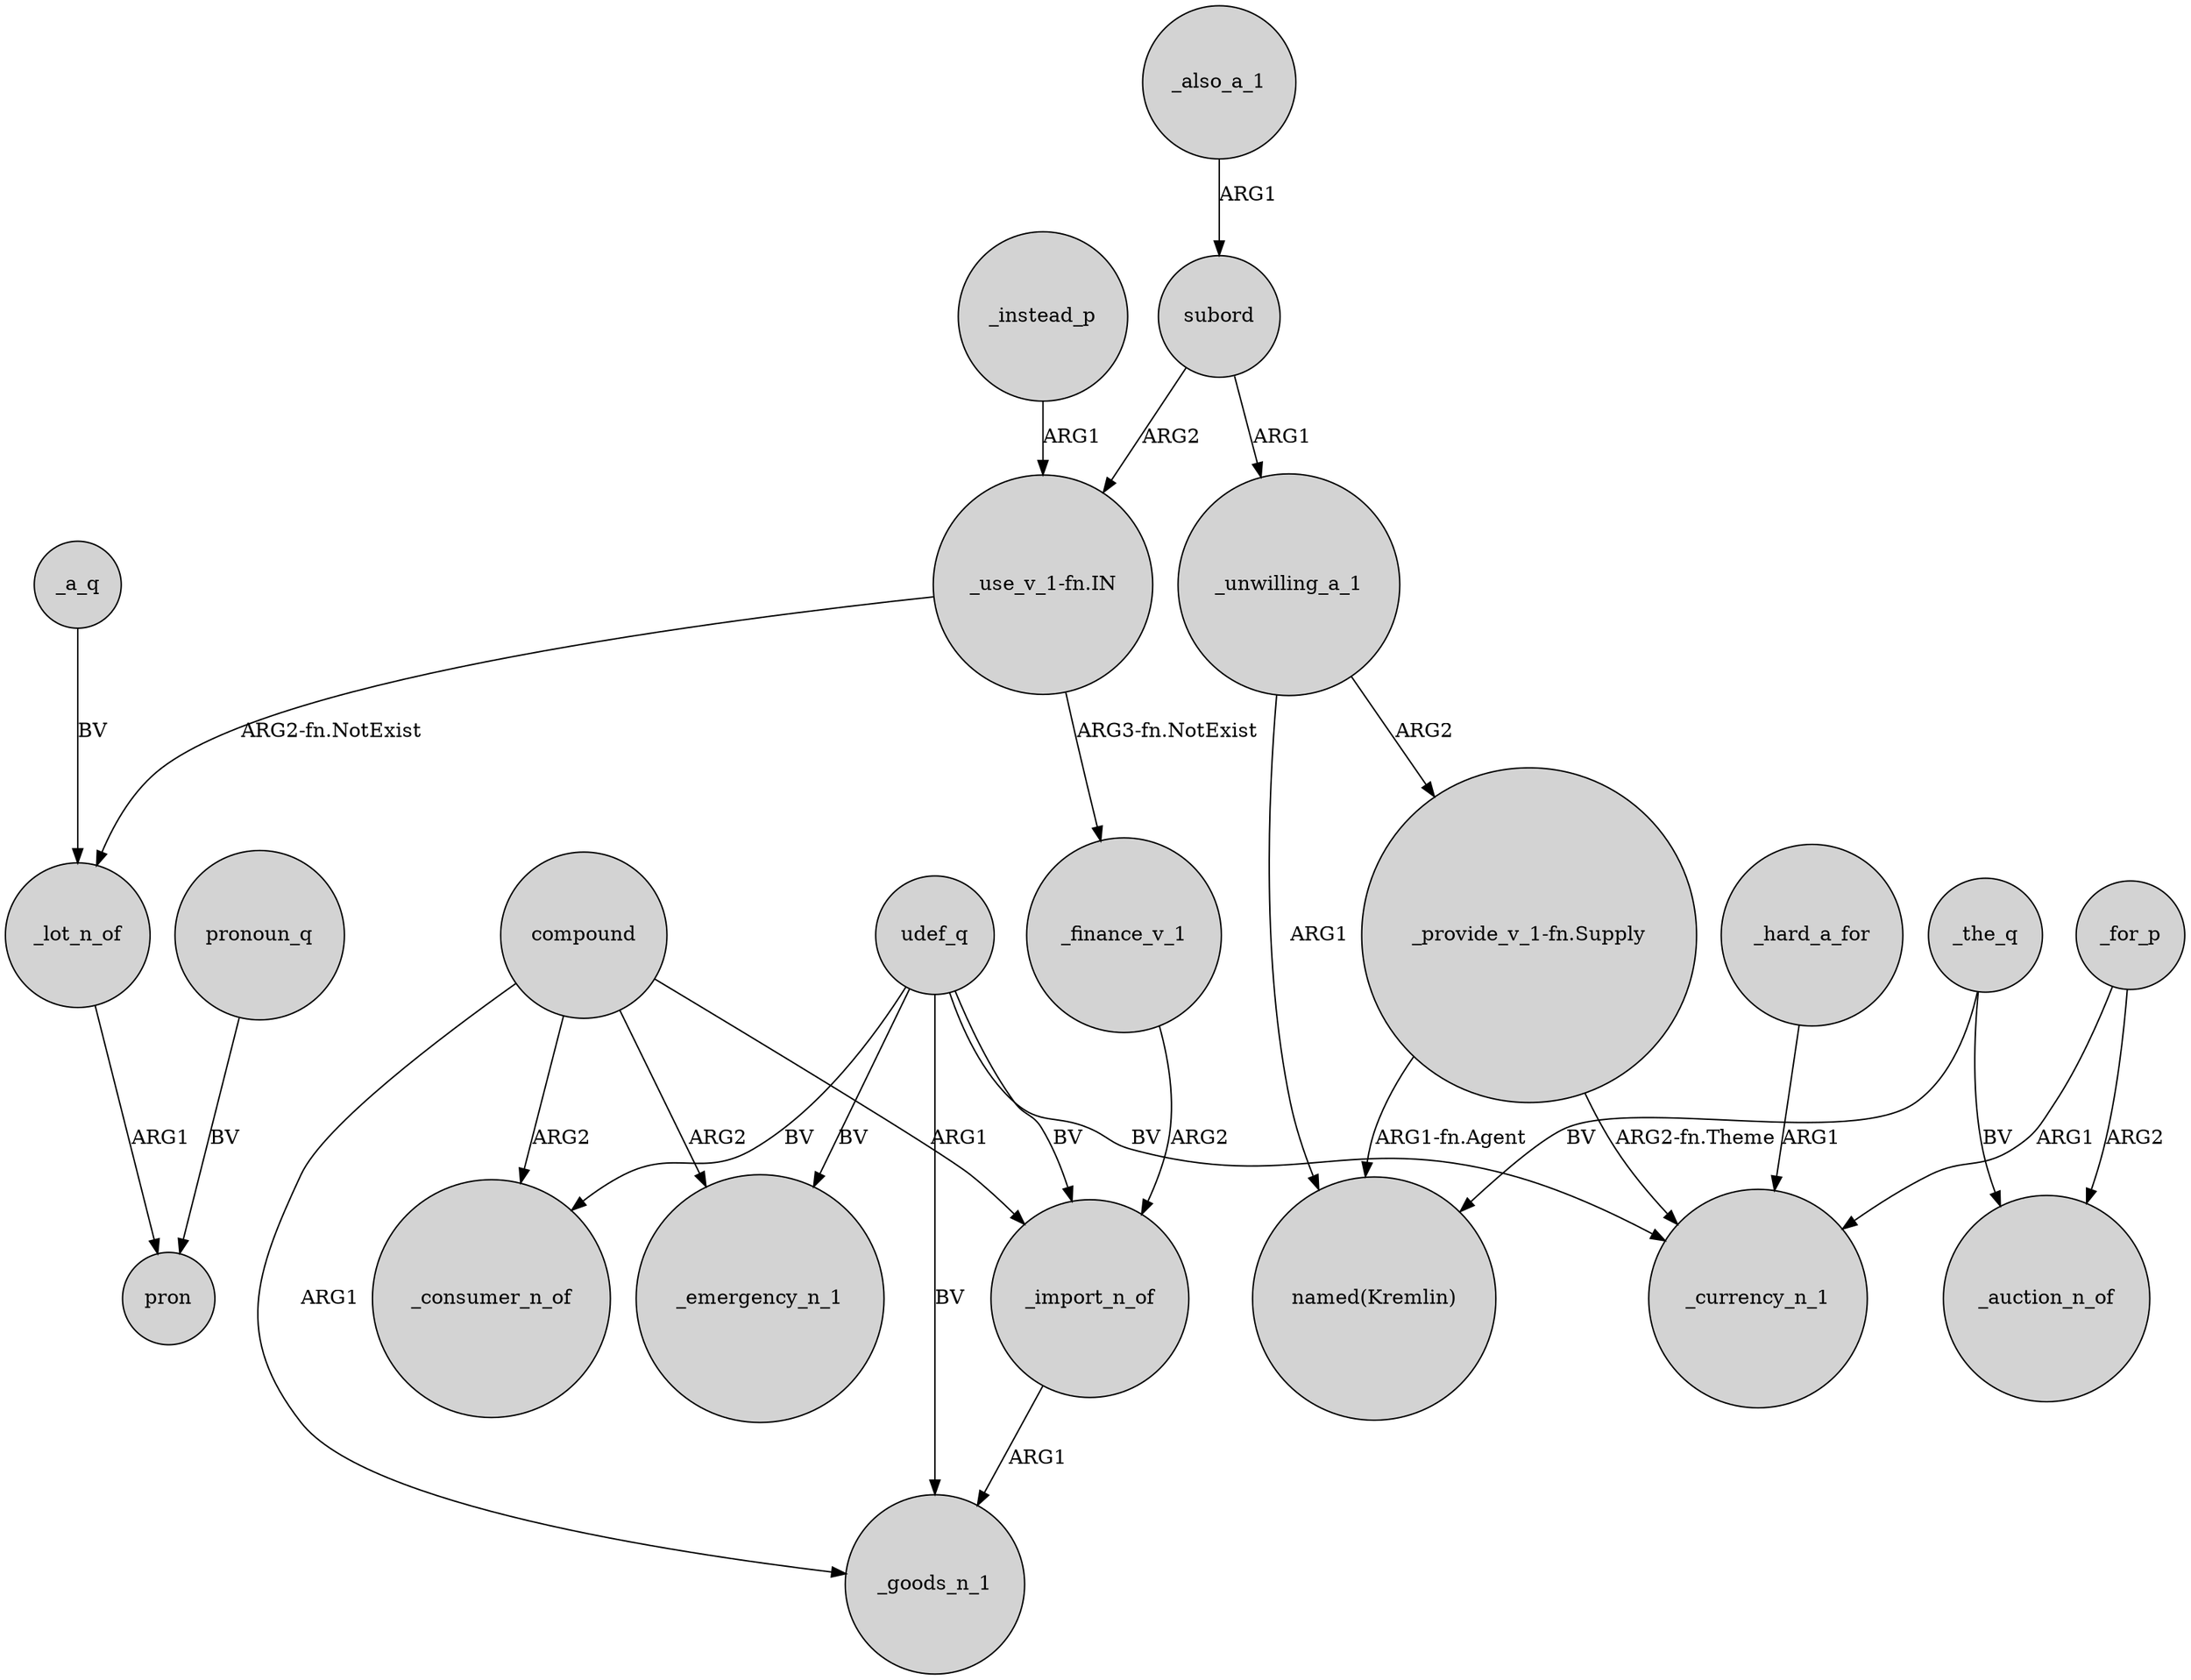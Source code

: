 digraph {
	node [shape=circle style=filled]
	_a_q -> _lot_n_of [label=BV]
	compound -> _emergency_n_1 [label=ARG2]
	_unwilling_a_1 -> "_provide_v_1-fn.Supply" [label=ARG2]
	_the_q -> "named(Kremlin)" [label=BV]
	"_provide_v_1-fn.Supply" -> _currency_n_1 [label="ARG2-fn.Theme"]
	_for_p -> _currency_n_1 [label=ARG1]
	_lot_n_of -> pron [label=ARG1]
	"_provide_v_1-fn.Supply" -> "named(Kremlin)" [label="ARG1-fn.Agent"]
	subord -> _unwilling_a_1 [label=ARG1]
	_for_p -> _auction_n_of [label=ARG2]
	subord -> "_use_v_1-fn.IN" [label=ARG2]
	udef_q -> _currency_n_1 [label=BV]
	pronoun_q -> pron [label=BV]
	compound -> _goods_n_1 [label=ARG1]
	_also_a_1 -> subord [label=ARG1]
	udef_q -> _goods_n_1 [label=BV]
	udef_q -> _emergency_n_1 [label=BV]
	udef_q -> _consumer_n_of [label=BV]
	udef_q -> _import_n_of [label=BV]
	_instead_p -> "_use_v_1-fn.IN" [label=ARG1]
	_the_q -> _auction_n_of [label=BV]
	_import_n_of -> _goods_n_1 [label=ARG1]
	compound -> _consumer_n_of [label=ARG2]
	_unwilling_a_1 -> "named(Kremlin)" [label=ARG1]
	"_use_v_1-fn.IN" -> _finance_v_1 [label="ARG3-fn.NotExist"]
	_hard_a_for -> _currency_n_1 [label=ARG1]
	compound -> _import_n_of [label=ARG1]
	_finance_v_1 -> _import_n_of [label=ARG2]
	"_use_v_1-fn.IN" -> _lot_n_of [label="ARG2-fn.NotExist"]
}
